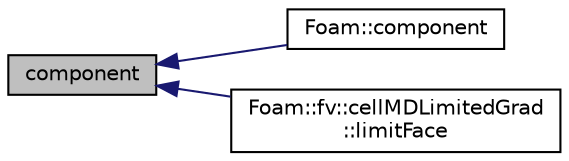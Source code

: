 digraph "component"
{
  bgcolor="transparent";
  edge [fontname="Helvetica",fontsize="10",labelfontname="Helvetica",labelfontsize="10"];
  node [fontname="Helvetica",fontsize="10",shape=record];
  rankdir="LR";
  Node1 [label="component",height=0.2,width=0.4,color="black", fillcolor="grey75", style="filled" fontcolor="black"];
  Node1 -> Node2 [dir="back",color="midnightblue",fontsize="10",style="solid",fontname="Helvetica"];
  Node2 [label="Foam::component",height=0.2,width=0.4,color="black",URL="$namespaceFoam.html#ab2bfbaa16ec50f1017019122945e8265"];
  Node1 -> Node3 [dir="back",color="midnightblue",fontsize="10",style="solid",fontname="Helvetica"];
  Node3 [label="Foam::fv::cellMDLimitedGrad\l::limitFace",height=0.2,width=0.4,color="black",URL="$classFoam_1_1fv_1_1cellMDLimitedGrad.html#a3f608394bf4848c7f7a79d9943e3d05b"];
}
